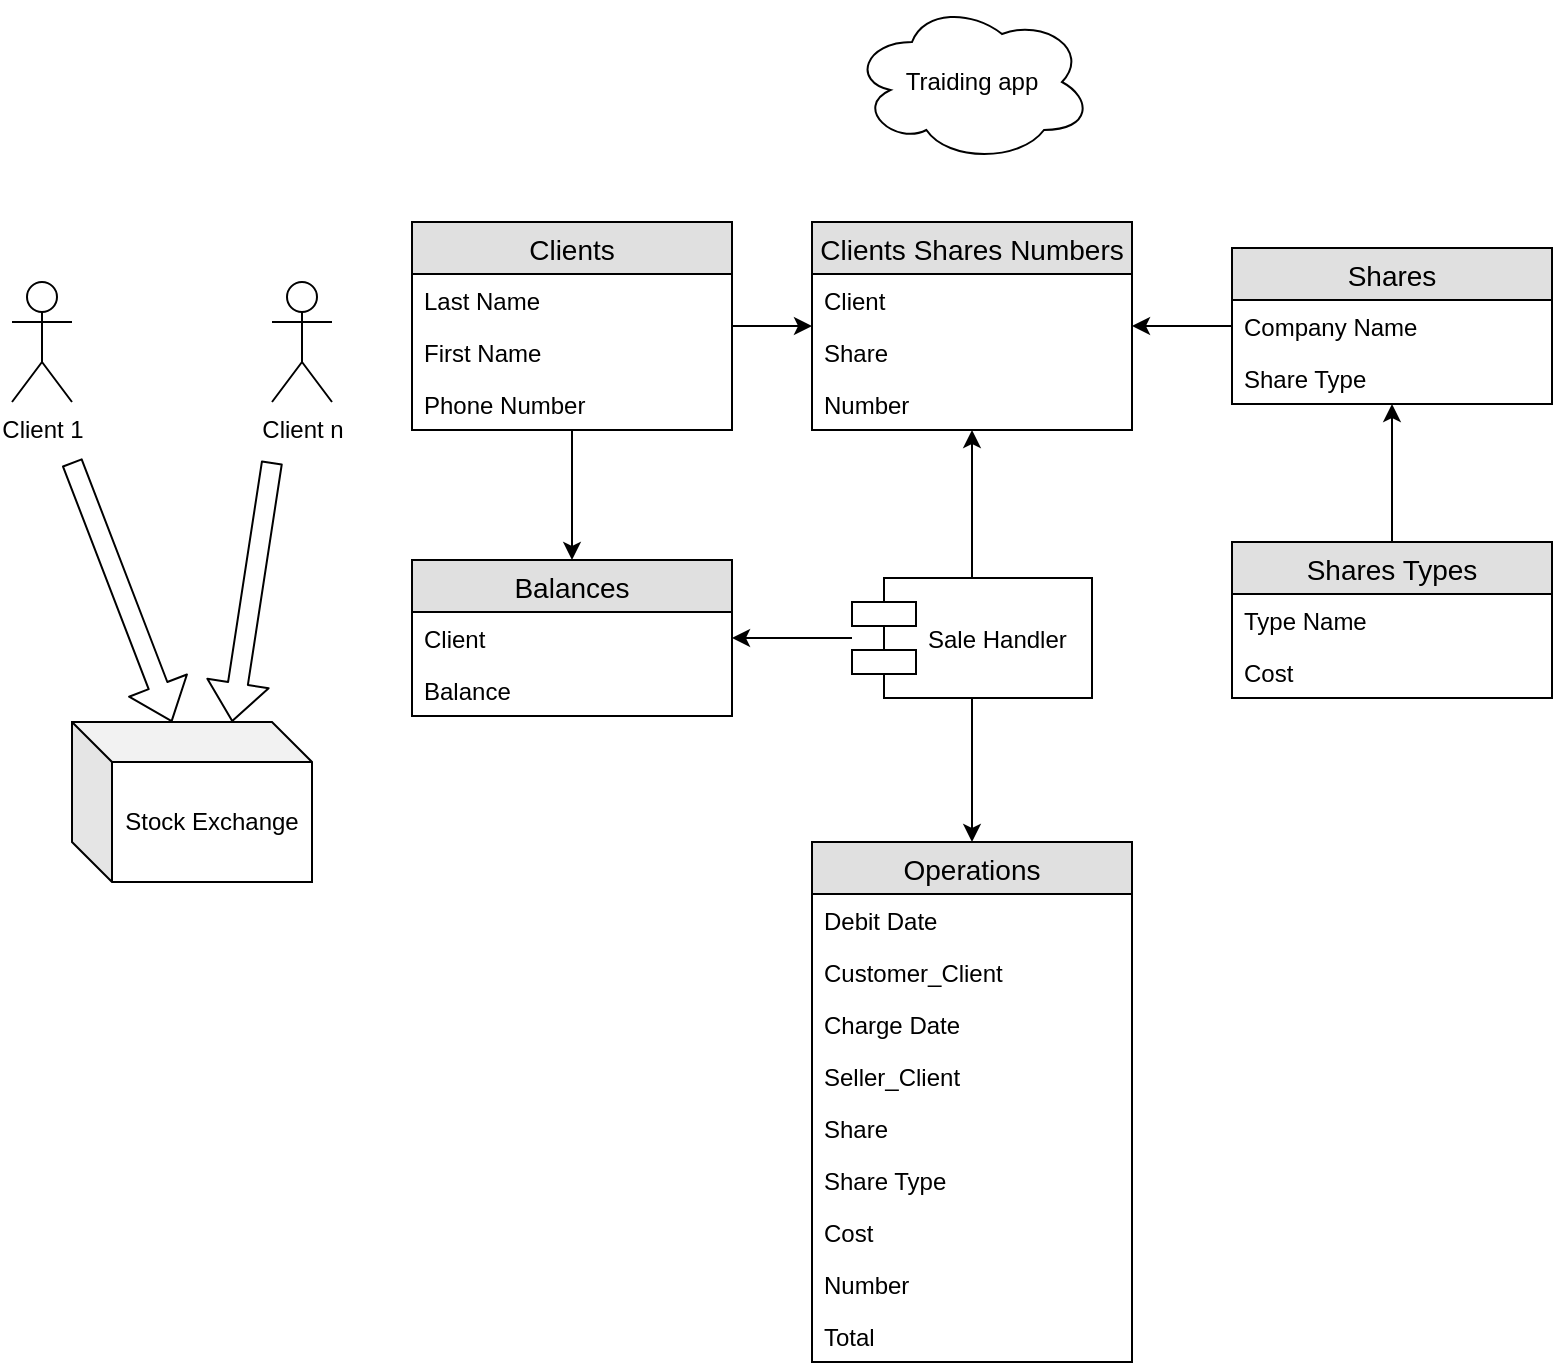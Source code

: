 <mxfile version="11.1.4" type="device"><diagram id="7F8-zEKt0B5sAVFYZIra" name="Страница 1"><mxGraphModel dx="1182" dy="763" grid="1" gridSize="10" guides="1" tooltips="1" connect="1" arrows="1" fold="1" page="1" pageScale="1" pageWidth="827" pageHeight="1169" math="0" shadow="0"><root><mxCell id="0"/><mxCell id="1" parent="0"/><mxCell id="075Dc6EcmMVxBNMWxFbV-1" value="Stock Exchange" style="shape=cube;whiteSpace=wrap;html=1;boundedLbl=1;backgroundOutline=1;darkOpacity=0.05;darkOpacity2=0.1;" vertex="1" parent="1"><mxGeometry x="50" y="450" width="120" height="80" as="geometry"/></mxCell><mxCell id="075Dc6EcmMVxBNMWxFbV-2" value="&lt;div&gt;Client 1&lt;/div&gt;" style="shape=umlActor;verticalLabelPosition=bottom;labelBackgroundColor=#ffffff;verticalAlign=top;html=1;outlineConnect=0;" vertex="1" parent="1"><mxGeometry x="20" y="230" width="30" height="60" as="geometry"/></mxCell><mxCell id="075Dc6EcmMVxBNMWxFbV-3" value="Client n" style="shape=umlActor;verticalLabelPosition=bottom;labelBackgroundColor=#ffffff;verticalAlign=top;html=1;outlineConnect=0;" vertex="1" parent="1"><mxGeometry x="150" y="230" width="30" height="60" as="geometry"/></mxCell><mxCell id="075Dc6EcmMVxBNMWxFbV-4" value="" style="shape=flexArrow;endArrow=classic;html=1;entryX=0;entryY=0;entryDx=50;entryDy=0;entryPerimeter=0;" edge="1" parent="1" target="075Dc6EcmMVxBNMWxFbV-1"><mxGeometry width="50" height="50" relative="1" as="geometry"><mxPoint x="50" y="320" as="sourcePoint"/><mxPoint x="125" y="310" as="targetPoint"/></mxGeometry></mxCell><mxCell id="075Dc6EcmMVxBNMWxFbV-7" value="" style="shape=flexArrow;endArrow=classic;html=1;entryX=0.667;entryY=0;entryDx=0;entryDy=0;entryPerimeter=0;" edge="1" parent="1" target="075Dc6EcmMVxBNMWxFbV-1"><mxGeometry width="50" height="50" relative="1" as="geometry"><mxPoint x="150" y="320" as="sourcePoint"/><mxPoint x="250" y="360" as="targetPoint"/></mxGeometry></mxCell><mxCell id="075Dc6EcmMVxBNMWxFbV-9" value="&lt;div&gt;Traiding app&lt;/div&gt;" style="ellipse;shape=cloud;whiteSpace=wrap;html=1;" vertex="1" parent="1"><mxGeometry x="440" y="90" width="120" height="80" as="geometry"/></mxCell><mxCell id="075Dc6EcmMVxBNMWxFbV-19" style="edgeStyle=orthogonalEdgeStyle;rounded=0;orthogonalLoop=1;jettySize=auto;html=1;entryX=0.5;entryY=0;entryDx=0;entryDy=0;" edge="1" parent="1" source="075Dc6EcmMVxBNMWxFbV-10" target="075Dc6EcmMVxBNMWxFbV-15"><mxGeometry relative="1" as="geometry"/></mxCell><mxCell id="075Dc6EcmMVxBNMWxFbV-25" style="edgeStyle=orthogonalEdgeStyle;rounded=0;orthogonalLoop=1;jettySize=auto;html=1;" edge="1" parent="1" source="075Dc6EcmMVxBNMWxFbV-10" target="075Dc6EcmMVxBNMWxFbV-20"><mxGeometry relative="1" as="geometry"/></mxCell><mxCell id="075Dc6EcmMVxBNMWxFbV-10" value="Clients" style="swimlane;fontStyle=0;childLayout=stackLayout;horizontal=1;startSize=26;fillColor=#e0e0e0;horizontalStack=0;resizeParent=1;resizeParentMax=0;resizeLast=0;collapsible=1;marginBottom=0;swimlaneFillColor=#ffffff;align=center;fontSize=14;" vertex="1" parent="1"><mxGeometry x="220" y="200" width="160" height="104" as="geometry"/></mxCell><mxCell id="075Dc6EcmMVxBNMWxFbV-11" value="Last Name" style="text;strokeColor=none;fillColor=none;spacingLeft=4;spacingRight=4;overflow=hidden;rotatable=0;points=[[0,0.5],[1,0.5]];portConstraint=eastwest;fontSize=12;" vertex="1" parent="075Dc6EcmMVxBNMWxFbV-10"><mxGeometry y="26" width="160" height="26" as="geometry"/></mxCell><mxCell id="075Dc6EcmMVxBNMWxFbV-12" value="First Name" style="text;strokeColor=none;fillColor=none;spacingLeft=4;spacingRight=4;overflow=hidden;rotatable=0;points=[[0,0.5],[1,0.5]];portConstraint=eastwest;fontSize=12;" vertex="1" parent="075Dc6EcmMVxBNMWxFbV-10"><mxGeometry y="52" width="160" height="26" as="geometry"/></mxCell><mxCell id="075Dc6EcmMVxBNMWxFbV-13" value="Phone Number" style="text;strokeColor=none;fillColor=none;spacingLeft=4;spacingRight=4;overflow=hidden;rotatable=0;points=[[0,0.5],[1,0.5]];portConstraint=eastwest;fontSize=12;" vertex="1" parent="075Dc6EcmMVxBNMWxFbV-10"><mxGeometry y="78" width="160" height="26" as="geometry"/></mxCell><mxCell id="075Dc6EcmMVxBNMWxFbV-15" value="Balances" style="swimlane;fontStyle=0;childLayout=stackLayout;horizontal=1;startSize=26;fillColor=#e0e0e0;horizontalStack=0;resizeParent=1;resizeParentMax=0;resizeLast=0;collapsible=1;marginBottom=0;swimlaneFillColor=#ffffff;align=center;fontSize=14;" vertex="1" parent="1"><mxGeometry x="220" y="369" width="160" height="78" as="geometry"/></mxCell><mxCell id="075Dc6EcmMVxBNMWxFbV-16" value="Client" style="text;strokeColor=none;fillColor=none;spacingLeft=4;spacingRight=4;overflow=hidden;rotatable=0;points=[[0,0.5],[1,0.5]];portConstraint=eastwest;fontSize=12;" vertex="1" parent="075Dc6EcmMVxBNMWxFbV-15"><mxGeometry y="26" width="160" height="26" as="geometry"/></mxCell><mxCell id="075Dc6EcmMVxBNMWxFbV-17" value="Balance" style="text;strokeColor=none;fillColor=none;spacingLeft=4;spacingRight=4;overflow=hidden;rotatable=0;points=[[0,0.5],[1,0.5]];portConstraint=eastwest;fontSize=12;" vertex="1" parent="075Dc6EcmMVxBNMWxFbV-15"><mxGeometry y="52" width="160" height="26" as="geometry"/></mxCell><mxCell id="075Dc6EcmMVxBNMWxFbV-20" value="Clients Shares Numbers" style="swimlane;fontStyle=0;childLayout=stackLayout;horizontal=1;startSize=26;fillColor=#e0e0e0;horizontalStack=0;resizeParent=1;resizeParentMax=0;resizeLast=0;collapsible=1;marginBottom=0;swimlaneFillColor=#ffffff;align=center;fontSize=14;" vertex="1" parent="1"><mxGeometry x="420" y="200" width="160" height="104" as="geometry"/></mxCell><mxCell id="075Dc6EcmMVxBNMWxFbV-21" value="Client" style="text;strokeColor=none;fillColor=none;spacingLeft=4;spacingRight=4;overflow=hidden;rotatable=0;points=[[0,0.5],[1,0.5]];portConstraint=eastwest;fontSize=12;" vertex="1" parent="075Dc6EcmMVxBNMWxFbV-20"><mxGeometry y="26" width="160" height="26" as="geometry"/></mxCell><mxCell id="075Dc6EcmMVxBNMWxFbV-22" value="Share" style="text;strokeColor=none;fillColor=none;spacingLeft=4;spacingRight=4;overflow=hidden;rotatable=0;points=[[0,0.5],[1,0.5]];portConstraint=eastwest;fontSize=12;" vertex="1" parent="075Dc6EcmMVxBNMWxFbV-20"><mxGeometry y="52" width="160" height="26" as="geometry"/></mxCell><mxCell id="075Dc6EcmMVxBNMWxFbV-23" value="Number" style="text;strokeColor=none;fillColor=none;spacingLeft=4;spacingRight=4;overflow=hidden;rotatable=0;points=[[0,0.5],[1,0.5]];portConstraint=eastwest;fontSize=12;" vertex="1" parent="075Dc6EcmMVxBNMWxFbV-20"><mxGeometry y="78" width="160" height="26" as="geometry"/></mxCell><mxCell id="075Dc6EcmMVxBNMWxFbV-35" style="edgeStyle=orthogonalEdgeStyle;rounded=0;orthogonalLoop=1;jettySize=auto;html=1;" edge="1" parent="1" source="075Dc6EcmMVxBNMWxFbV-26" target="075Dc6EcmMVxBNMWxFbV-20"><mxGeometry relative="1" as="geometry"/></mxCell><mxCell id="075Dc6EcmMVxBNMWxFbV-26" value="Shares" style="swimlane;fontStyle=0;childLayout=stackLayout;horizontal=1;startSize=26;fillColor=#e0e0e0;horizontalStack=0;resizeParent=1;resizeParentMax=0;resizeLast=0;collapsible=1;marginBottom=0;swimlaneFillColor=#ffffff;align=center;fontSize=14;" vertex="1" parent="1"><mxGeometry x="630" y="213" width="160" height="78" as="geometry"/></mxCell><mxCell id="075Dc6EcmMVxBNMWxFbV-27" value="Company Name" style="text;strokeColor=none;fillColor=none;spacingLeft=4;spacingRight=4;overflow=hidden;rotatable=0;points=[[0,0.5],[1,0.5]];portConstraint=eastwest;fontSize=12;" vertex="1" parent="075Dc6EcmMVxBNMWxFbV-26"><mxGeometry y="26" width="160" height="26" as="geometry"/></mxCell><mxCell id="075Dc6EcmMVxBNMWxFbV-28" value="Share Type" style="text;strokeColor=none;fillColor=none;spacingLeft=4;spacingRight=4;overflow=hidden;rotatable=0;points=[[0,0.5],[1,0.5]];portConstraint=eastwest;fontSize=12;" vertex="1" parent="075Dc6EcmMVxBNMWxFbV-26"><mxGeometry y="52" width="160" height="26" as="geometry"/></mxCell><mxCell id="075Dc6EcmMVxBNMWxFbV-34" style="edgeStyle=orthogonalEdgeStyle;rounded=0;orthogonalLoop=1;jettySize=auto;html=1;" edge="1" parent="1" source="075Dc6EcmMVxBNMWxFbV-30" target="075Dc6EcmMVxBNMWxFbV-26"><mxGeometry relative="1" as="geometry"/></mxCell><mxCell id="075Dc6EcmMVxBNMWxFbV-30" value="Shares Types" style="swimlane;fontStyle=0;childLayout=stackLayout;horizontal=1;startSize=26;fillColor=#e0e0e0;horizontalStack=0;resizeParent=1;resizeParentMax=0;resizeLast=0;collapsible=1;marginBottom=0;swimlaneFillColor=#ffffff;align=center;fontSize=14;" vertex="1" parent="1"><mxGeometry x="630" y="360" width="160" height="78" as="geometry"/></mxCell><mxCell id="075Dc6EcmMVxBNMWxFbV-31" value="Type Name" style="text;strokeColor=none;fillColor=none;spacingLeft=4;spacingRight=4;overflow=hidden;rotatable=0;points=[[0,0.5],[1,0.5]];portConstraint=eastwest;fontSize=12;" vertex="1" parent="075Dc6EcmMVxBNMWxFbV-30"><mxGeometry y="26" width="160" height="26" as="geometry"/></mxCell><mxCell id="075Dc6EcmMVxBNMWxFbV-32" value="Cost" style="text;strokeColor=none;fillColor=none;spacingLeft=4;spacingRight=4;overflow=hidden;rotatable=0;points=[[0,0.5],[1,0.5]];portConstraint=eastwest;fontSize=12;" vertex="1" parent="075Dc6EcmMVxBNMWxFbV-30"><mxGeometry y="52" width="160" height="26" as="geometry"/></mxCell><mxCell id="075Dc6EcmMVxBNMWxFbV-37" style="edgeStyle=orthogonalEdgeStyle;rounded=0;orthogonalLoop=1;jettySize=auto;html=1;" edge="1" parent="1" source="075Dc6EcmMVxBNMWxFbV-36" target="075Dc6EcmMVxBNMWxFbV-15"><mxGeometry relative="1" as="geometry"/></mxCell><mxCell id="075Dc6EcmMVxBNMWxFbV-38" style="edgeStyle=orthogonalEdgeStyle;rounded=0;orthogonalLoop=1;jettySize=auto;html=1;" edge="1" parent="1" source="075Dc6EcmMVxBNMWxFbV-36" target="075Dc6EcmMVxBNMWxFbV-20"><mxGeometry relative="1" as="geometry"/></mxCell><mxCell id="075Dc6EcmMVxBNMWxFbV-43" style="edgeStyle=orthogonalEdgeStyle;rounded=0;orthogonalLoop=1;jettySize=auto;html=1;" edge="1" parent="1" source="075Dc6EcmMVxBNMWxFbV-36" target="075Dc6EcmMVxBNMWxFbV-39"><mxGeometry relative="1" as="geometry"/></mxCell><mxCell id="075Dc6EcmMVxBNMWxFbV-36" value="Sale Handler" style="shape=component;align=left;spacingLeft=36;" vertex="1" parent="1"><mxGeometry x="440" y="378" width="120" height="60" as="geometry"/></mxCell><mxCell id="075Dc6EcmMVxBNMWxFbV-39" value="Operations" style="swimlane;fontStyle=0;childLayout=stackLayout;horizontal=1;startSize=26;fillColor=#e0e0e0;horizontalStack=0;resizeParent=1;resizeParentMax=0;resizeLast=0;collapsible=1;marginBottom=0;swimlaneFillColor=#ffffff;align=center;fontSize=14;" vertex="1" parent="1"><mxGeometry x="420" y="510" width="160" height="260" as="geometry"/></mxCell><mxCell id="075Dc6EcmMVxBNMWxFbV-40" value="Debit Date" style="text;strokeColor=none;fillColor=none;spacingLeft=4;spacingRight=4;overflow=hidden;rotatable=0;points=[[0,0.5],[1,0.5]];portConstraint=eastwest;fontSize=12;" vertex="1" parent="075Dc6EcmMVxBNMWxFbV-39"><mxGeometry y="26" width="160" height="26" as="geometry"/></mxCell><mxCell id="075Dc6EcmMVxBNMWxFbV-41" value="Customer_Client" style="text;strokeColor=none;fillColor=none;spacingLeft=4;spacingRight=4;overflow=hidden;rotatable=0;points=[[0,0.5],[1,0.5]];portConstraint=eastwest;fontSize=12;" vertex="1" parent="075Dc6EcmMVxBNMWxFbV-39"><mxGeometry y="52" width="160" height="26" as="geometry"/></mxCell><mxCell id="075Dc6EcmMVxBNMWxFbV-42" value="Charge Date" style="text;strokeColor=none;fillColor=none;spacingLeft=4;spacingRight=4;overflow=hidden;rotatable=0;points=[[0,0.5],[1,0.5]];portConstraint=eastwest;fontSize=12;" vertex="1" parent="075Dc6EcmMVxBNMWxFbV-39"><mxGeometry y="78" width="160" height="26" as="geometry"/></mxCell><mxCell id="075Dc6EcmMVxBNMWxFbV-50" value="Seller_Client" style="text;strokeColor=none;fillColor=none;spacingLeft=4;spacingRight=4;overflow=hidden;rotatable=0;points=[[0,0.5],[1,0.5]];portConstraint=eastwest;fontSize=12;" vertex="1" parent="075Dc6EcmMVxBNMWxFbV-39"><mxGeometry y="104" width="160" height="26" as="geometry"/></mxCell><mxCell id="075Dc6EcmMVxBNMWxFbV-51" value="Share" style="text;strokeColor=none;fillColor=none;spacingLeft=4;spacingRight=4;overflow=hidden;rotatable=0;points=[[0,0.5],[1,0.5]];portConstraint=eastwest;fontSize=12;" vertex="1" parent="075Dc6EcmMVxBNMWxFbV-39"><mxGeometry y="130" width="160" height="26" as="geometry"/></mxCell><mxCell id="075Dc6EcmMVxBNMWxFbV-52" value="Share Type" style="text;strokeColor=none;fillColor=none;spacingLeft=4;spacingRight=4;overflow=hidden;rotatable=0;points=[[0,0.5],[1,0.5]];portConstraint=eastwest;fontSize=12;" vertex="1" parent="075Dc6EcmMVxBNMWxFbV-39"><mxGeometry y="156" width="160" height="26" as="geometry"/></mxCell><mxCell id="075Dc6EcmMVxBNMWxFbV-53" value="Cost" style="text;strokeColor=none;fillColor=none;spacingLeft=4;spacingRight=4;overflow=hidden;rotatable=0;points=[[0,0.5],[1,0.5]];portConstraint=eastwest;fontSize=12;" vertex="1" parent="075Dc6EcmMVxBNMWxFbV-39"><mxGeometry y="182" width="160" height="26" as="geometry"/></mxCell><mxCell id="075Dc6EcmMVxBNMWxFbV-54" value="Number" style="text;strokeColor=none;fillColor=none;spacingLeft=4;spacingRight=4;overflow=hidden;rotatable=0;points=[[0,0.5],[1,0.5]];portConstraint=eastwest;fontSize=12;" vertex="1" parent="075Dc6EcmMVxBNMWxFbV-39"><mxGeometry y="208" width="160" height="26" as="geometry"/></mxCell><mxCell id="075Dc6EcmMVxBNMWxFbV-55" value="Total" style="text;strokeColor=none;fillColor=none;spacingLeft=4;spacingRight=4;overflow=hidden;rotatable=0;points=[[0,0.5],[1,0.5]];portConstraint=eastwest;fontSize=12;" vertex="1" parent="075Dc6EcmMVxBNMWxFbV-39"><mxGeometry y="234" width="160" height="26" as="geometry"/></mxCell></root></mxGraphModel></diagram></mxfile>
